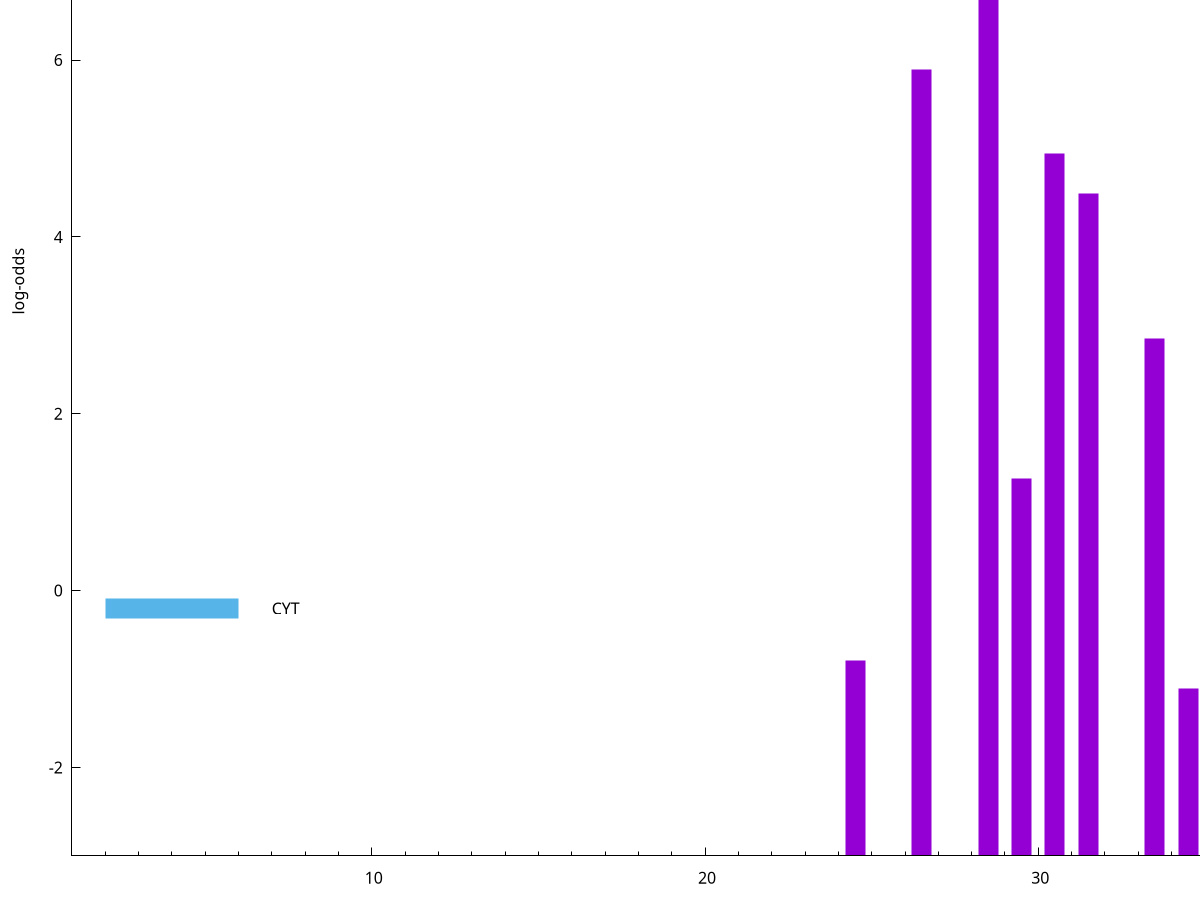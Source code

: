 set title "LipoP predictions for SRR3987128.gff"
set size 2., 1.4
set xrange [1:70] 
set mxtics 10
set yrange [-3:10]
set y2range [0:13]
set ylabel "log-odds"
set term postscript eps color solid "Helvetica" 30
set output "SRR3987128.gff71.eps"
set arrow from 2,8.26681 to 6,8.26681 nohead lt 1 lw 20
set label "SpI" at 7,8.26681
set arrow from 2,7.85501 to 6,7.85501 nohead lt 4 lw 20
set label "TMH" at 7,7.85501
set arrow from 2,-0.200913 to 6,-0.200913 nohead lt 3 lw 20
set label "CYT" at 7,-0.200913
set arrow from 2,8.26681 to 6,8.26681 nohead lt 1 lw 20
set label "SpI" at 7,8.26681
# NOTE: The scores below are the log-odds scores with the threshold
# NOTE: subtracted (a hack to make gnuplot make the histogram all
# NOTE: look nice).
plot "-" axes x1y2 title "" with impulses lt 1 lw 20
28.500000 10.479830
26.500000 8.891140
30.500000 7.947180
31.500000 7.486450
33.500000 5.845840
35.500000 4.920740
29.500000 4.273120
36.500000 3.924607
24.500000 2.213059
34.500000 1.896280
38.500000 1.751200
e
exit
